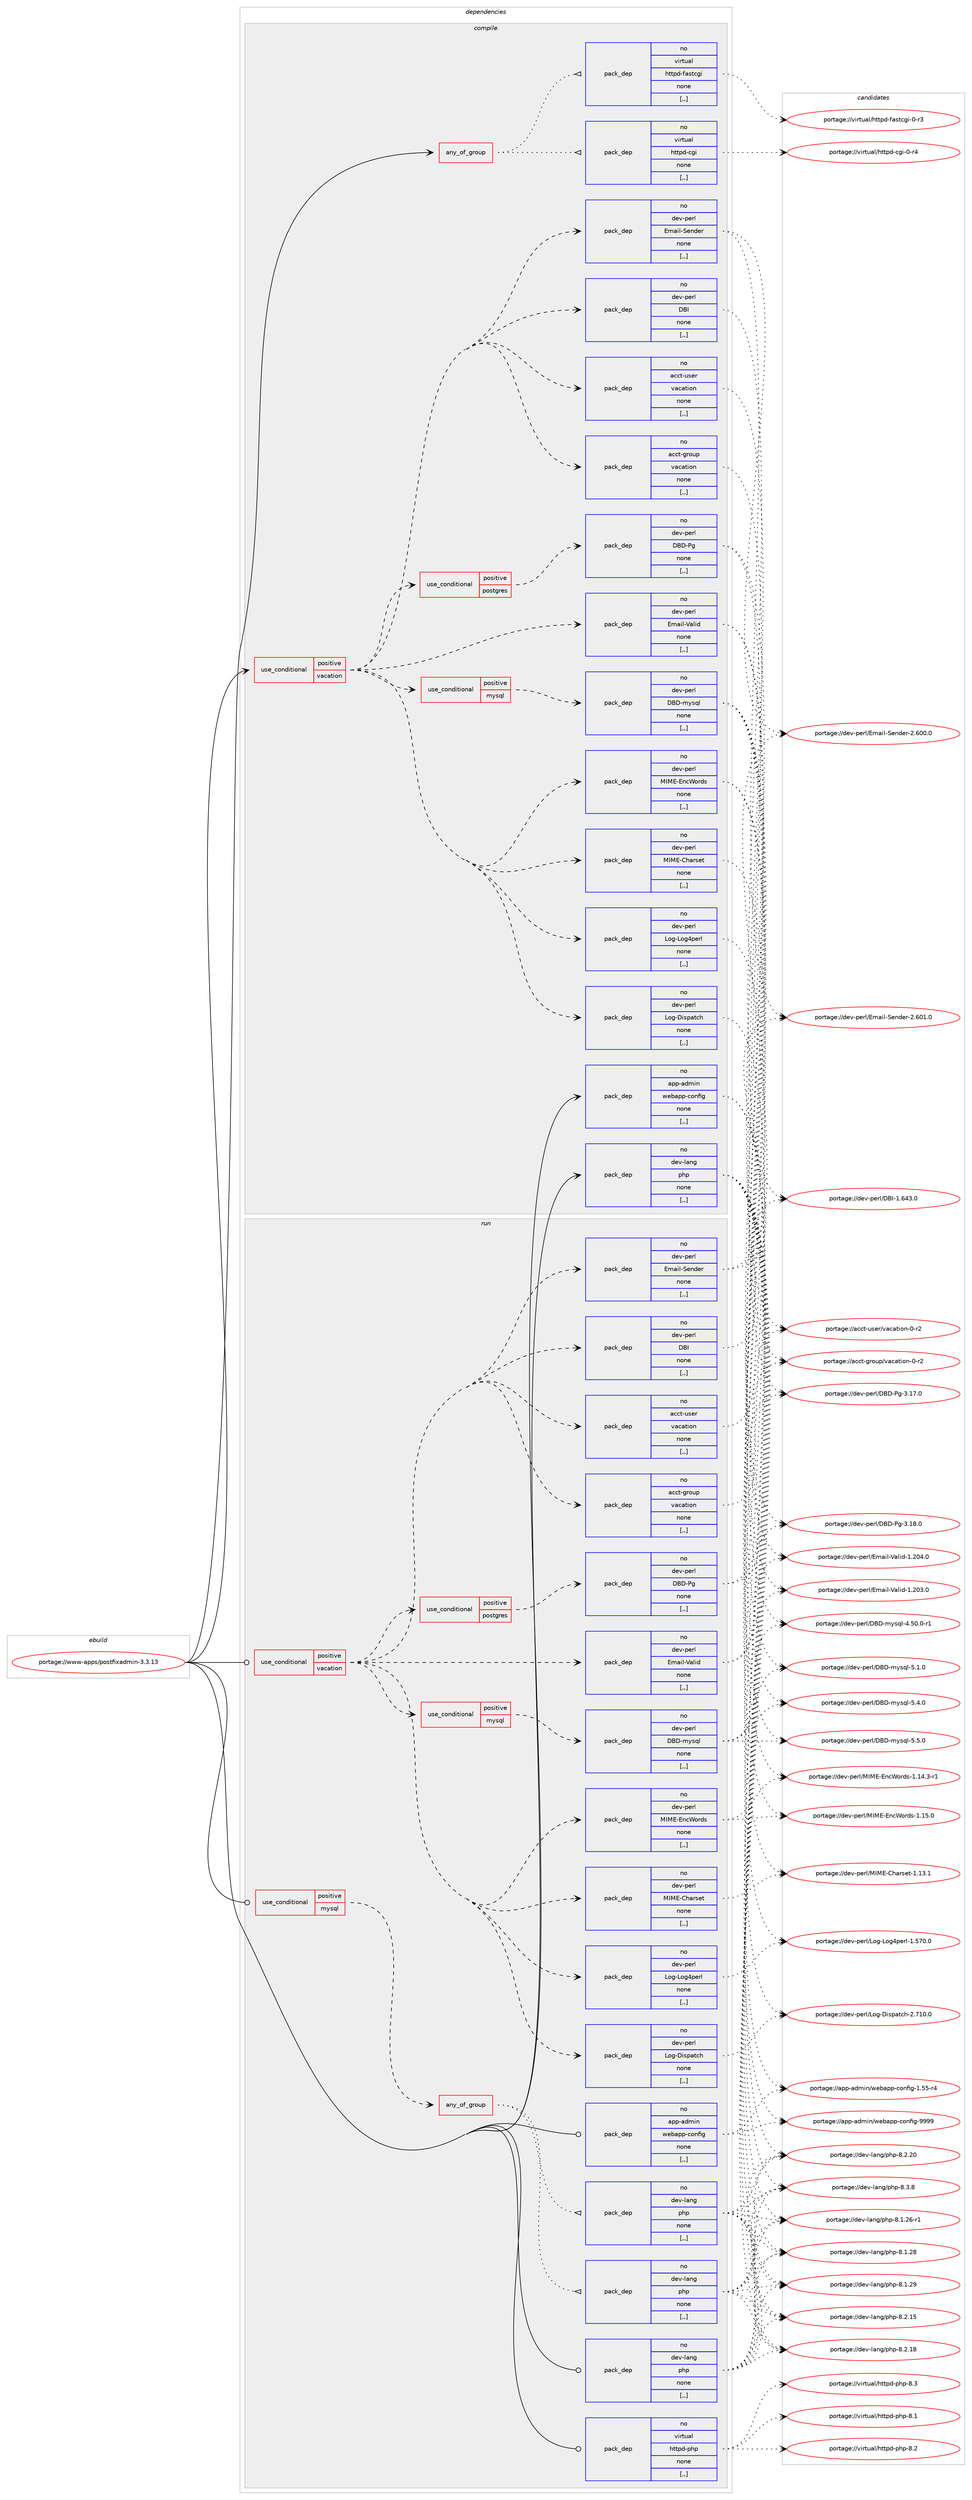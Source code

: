 digraph prolog {

# *************
# Graph options
# *************

newrank=true;
concentrate=true;
compound=true;
graph [rankdir=LR,fontname=Helvetica,fontsize=10,ranksep=1.5];#, ranksep=2.5, nodesep=0.2];
edge  [arrowhead=vee];
node  [fontname=Helvetica,fontsize=10];

# **********
# The ebuild
# **********

subgraph cluster_leftcol {
color=gray;
rank=same;
label=<<i>ebuild</i>>;
id [label="portage://www-apps/postfixadmin-3.3.13", color=red, width=4, href="../www-apps/postfixadmin-3.3.13.svg"];
}

# ****************
# The dependencies
# ****************

subgraph cluster_midcol {
color=gray;
label=<<i>dependencies</i>>;
subgraph cluster_compile {
fillcolor="#eeeeee";
style=filled;
label=<<i>compile</i>>;
subgraph any3025 {
dependency437770 [label=<<TABLE BORDER="0" CELLBORDER="1" CELLSPACING="0" CELLPADDING="4"><TR><TD CELLPADDING="10">any_of_group</TD></TR></TABLE>>, shape=none, color=red];subgraph pack318100 {
dependency437771 [label=<<TABLE BORDER="0" CELLBORDER="1" CELLSPACING="0" CELLPADDING="4" WIDTH="220"><TR><TD ROWSPAN="6" CELLPADDING="30">pack_dep</TD></TR><TR><TD WIDTH="110">no</TD></TR><TR><TD>virtual</TD></TR><TR><TD>httpd-cgi</TD></TR><TR><TD>none</TD></TR><TR><TD>[,,]</TD></TR></TABLE>>, shape=none, color=blue];
}
dependency437770:e -> dependency437771:w [weight=20,style="dotted",arrowhead="oinv"];
subgraph pack318101 {
dependency437772 [label=<<TABLE BORDER="0" CELLBORDER="1" CELLSPACING="0" CELLPADDING="4" WIDTH="220"><TR><TD ROWSPAN="6" CELLPADDING="30">pack_dep</TD></TR><TR><TD WIDTH="110">no</TD></TR><TR><TD>virtual</TD></TR><TR><TD>httpd-fastcgi</TD></TR><TR><TD>none</TD></TR><TR><TD>[,,]</TD></TR></TABLE>>, shape=none, color=blue];
}
dependency437770:e -> dependency437772:w [weight=20,style="dotted",arrowhead="oinv"];
}
id:e -> dependency437770:w [weight=20,style="solid",arrowhead="vee"];
subgraph cond116443 {
dependency437773 [label=<<TABLE BORDER="0" CELLBORDER="1" CELLSPACING="0" CELLPADDING="4"><TR><TD ROWSPAN="3" CELLPADDING="10">use_conditional</TD></TR><TR><TD>positive</TD></TR><TR><TD>vacation</TD></TR></TABLE>>, shape=none, color=red];
subgraph pack318102 {
dependency437774 [label=<<TABLE BORDER="0" CELLBORDER="1" CELLSPACING="0" CELLPADDING="4" WIDTH="220"><TR><TD ROWSPAN="6" CELLPADDING="30">pack_dep</TD></TR><TR><TD WIDTH="110">no</TD></TR><TR><TD>acct-group</TD></TR><TR><TD>vacation</TD></TR><TR><TD>none</TD></TR><TR><TD>[,,]</TD></TR></TABLE>>, shape=none, color=blue];
}
dependency437773:e -> dependency437774:w [weight=20,style="dashed",arrowhead="vee"];
subgraph pack318103 {
dependency437775 [label=<<TABLE BORDER="0" CELLBORDER="1" CELLSPACING="0" CELLPADDING="4" WIDTH="220"><TR><TD ROWSPAN="6" CELLPADDING="30">pack_dep</TD></TR><TR><TD WIDTH="110">no</TD></TR><TR><TD>acct-user</TD></TR><TR><TD>vacation</TD></TR><TR><TD>none</TD></TR><TR><TD>[,,]</TD></TR></TABLE>>, shape=none, color=blue];
}
dependency437773:e -> dependency437775:w [weight=20,style="dashed",arrowhead="vee"];
subgraph pack318104 {
dependency437776 [label=<<TABLE BORDER="0" CELLBORDER="1" CELLSPACING="0" CELLPADDING="4" WIDTH="220"><TR><TD ROWSPAN="6" CELLPADDING="30">pack_dep</TD></TR><TR><TD WIDTH="110">no</TD></TR><TR><TD>dev-perl</TD></TR><TR><TD>DBI</TD></TR><TR><TD>none</TD></TR><TR><TD>[,,]</TD></TR></TABLE>>, shape=none, color=blue];
}
dependency437773:e -> dependency437776:w [weight=20,style="dashed",arrowhead="vee"];
subgraph pack318105 {
dependency437777 [label=<<TABLE BORDER="0" CELLBORDER="1" CELLSPACING="0" CELLPADDING="4" WIDTH="220"><TR><TD ROWSPAN="6" CELLPADDING="30">pack_dep</TD></TR><TR><TD WIDTH="110">no</TD></TR><TR><TD>dev-perl</TD></TR><TR><TD>Email-Sender</TD></TR><TR><TD>none</TD></TR><TR><TD>[,,]</TD></TR></TABLE>>, shape=none, color=blue];
}
dependency437773:e -> dependency437777:w [weight=20,style="dashed",arrowhead="vee"];
subgraph pack318106 {
dependency437778 [label=<<TABLE BORDER="0" CELLBORDER="1" CELLSPACING="0" CELLPADDING="4" WIDTH="220"><TR><TD ROWSPAN="6" CELLPADDING="30">pack_dep</TD></TR><TR><TD WIDTH="110">no</TD></TR><TR><TD>dev-perl</TD></TR><TR><TD>Email-Valid</TD></TR><TR><TD>none</TD></TR><TR><TD>[,,]</TD></TR></TABLE>>, shape=none, color=blue];
}
dependency437773:e -> dependency437778:w [weight=20,style="dashed",arrowhead="vee"];
subgraph pack318107 {
dependency437779 [label=<<TABLE BORDER="0" CELLBORDER="1" CELLSPACING="0" CELLPADDING="4" WIDTH="220"><TR><TD ROWSPAN="6" CELLPADDING="30">pack_dep</TD></TR><TR><TD WIDTH="110">no</TD></TR><TR><TD>dev-perl</TD></TR><TR><TD>Log-Dispatch</TD></TR><TR><TD>none</TD></TR><TR><TD>[,,]</TD></TR></TABLE>>, shape=none, color=blue];
}
dependency437773:e -> dependency437779:w [weight=20,style="dashed",arrowhead="vee"];
subgraph pack318108 {
dependency437780 [label=<<TABLE BORDER="0" CELLBORDER="1" CELLSPACING="0" CELLPADDING="4" WIDTH="220"><TR><TD ROWSPAN="6" CELLPADDING="30">pack_dep</TD></TR><TR><TD WIDTH="110">no</TD></TR><TR><TD>dev-perl</TD></TR><TR><TD>Log-Log4perl</TD></TR><TR><TD>none</TD></TR><TR><TD>[,,]</TD></TR></TABLE>>, shape=none, color=blue];
}
dependency437773:e -> dependency437780:w [weight=20,style="dashed",arrowhead="vee"];
subgraph pack318109 {
dependency437781 [label=<<TABLE BORDER="0" CELLBORDER="1" CELLSPACING="0" CELLPADDING="4" WIDTH="220"><TR><TD ROWSPAN="6" CELLPADDING="30">pack_dep</TD></TR><TR><TD WIDTH="110">no</TD></TR><TR><TD>dev-perl</TD></TR><TR><TD>MIME-Charset</TD></TR><TR><TD>none</TD></TR><TR><TD>[,,]</TD></TR></TABLE>>, shape=none, color=blue];
}
dependency437773:e -> dependency437781:w [weight=20,style="dashed",arrowhead="vee"];
subgraph pack318110 {
dependency437782 [label=<<TABLE BORDER="0" CELLBORDER="1" CELLSPACING="0" CELLPADDING="4" WIDTH="220"><TR><TD ROWSPAN="6" CELLPADDING="30">pack_dep</TD></TR><TR><TD WIDTH="110">no</TD></TR><TR><TD>dev-perl</TD></TR><TR><TD>MIME-EncWords</TD></TR><TR><TD>none</TD></TR><TR><TD>[,,]</TD></TR></TABLE>>, shape=none, color=blue];
}
dependency437773:e -> dependency437782:w [weight=20,style="dashed",arrowhead="vee"];
subgraph cond116444 {
dependency437783 [label=<<TABLE BORDER="0" CELLBORDER="1" CELLSPACING="0" CELLPADDING="4"><TR><TD ROWSPAN="3" CELLPADDING="10">use_conditional</TD></TR><TR><TD>positive</TD></TR><TR><TD>mysql</TD></TR></TABLE>>, shape=none, color=red];
subgraph pack318111 {
dependency437784 [label=<<TABLE BORDER="0" CELLBORDER="1" CELLSPACING="0" CELLPADDING="4" WIDTH="220"><TR><TD ROWSPAN="6" CELLPADDING="30">pack_dep</TD></TR><TR><TD WIDTH="110">no</TD></TR><TR><TD>dev-perl</TD></TR><TR><TD>DBD-mysql</TD></TR><TR><TD>none</TD></TR><TR><TD>[,,]</TD></TR></TABLE>>, shape=none, color=blue];
}
dependency437783:e -> dependency437784:w [weight=20,style="dashed",arrowhead="vee"];
}
dependency437773:e -> dependency437783:w [weight=20,style="dashed",arrowhead="vee"];
subgraph cond116445 {
dependency437785 [label=<<TABLE BORDER="0" CELLBORDER="1" CELLSPACING="0" CELLPADDING="4"><TR><TD ROWSPAN="3" CELLPADDING="10">use_conditional</TD></TR><TR><TD>positive</TD></TR><TR><TD>postgres</TD></TR></TABLE>>, shape=none, color=red];
subgraph pack318112 {
dependency437786 [label=<<TABLE BORDER="0" CELLBORDER="1" CELLSPACING="0" CELLPADDING="4" WIDTH="220"><TR><TD ROWSPAN="6" CELLPADDING="30">pack_dep</TD></TR><TR><TD WIDTH="110">no</TD></TR><TR><TD>dev-perl</TD></TR><TR><TD>DBD-Pg</TD></TR><TR><TD>none</TD></TR><TR><TD>[,,]</TD></TR></TABLE>>, shape=none, color=blue];
}
dependency437785:e -> dependency437786:w [weight=20,style="dashed",arrowhead="vee"];
}
dependency437773:e -> dependency437785:w [weight=20,style="dashed",arrowhead="vee"];
}
id:e -> dependency437773:w [weight=20,style="solid",arrowhead="vee"];
subgraph pack318113 {
dependency437787 [label=<<TABLE BORDER="0" CELLBORDER="1" CELLSPACING="0" CELLPADDING="4" WIDTH="220"><TR><TD ROWSPAN="6" CELLPADDING="30">pack_dep</TD></TR><TR><TD WIDTH="110">no</TD></TR><TR><TD>app-admin</TD></TR><TR><TD>webapp-config</TD></TR><TR><TD>none</TD></TR><TR><TD>[,,]</TD></TR></TABLE>>, shape=none, color=blue];
}
id:e -> dependency437787:w [weight=20,style="solid",arrowhead="vee"];
subgraph pack318114 {
dependency437788 [label=<<TABLE BORDER="0" CELLBORDER="1" CELLSPACING="0" CELLPADDING="4" WIDTH="220"><TR><TD ROWSPAN="6" CELLPADDING="30">pack_dep</TD></TR><TR><TD WIDTH="110">no</TD></TR><TR><TD>dev-lang</TD></TR><TR><TD>php</TD></TR><TR><TD>none</TD></TR><TR><TD>[,,]</TD></TR></TABLE>>, shape=none, color=blue];
}
id:e -> dependency437788:w [weight=20,style="solid",arrowhead="vee"];
}
subgraph cluster_compileandrun {
fillcolor="#eeeeee";
style=filled;
label=<<i>compile and run</i>>;
}
subgraph cluster_run {
fillcolor="#eeeeee";
style=filled;
label=<<i>run</i>>;
subgraph cond116446 {
dependency437789 [label=<<TABLE BORDER="0" CELLBORDER="1" CELLSPACING="0" CELLPADDING="4"><TR><TD ROWSPAN="3" CELLPADDING="10">use_conditional</TD></TR><TR><TD>positive</TD></TR><TR><TD>mysql</TD></TR></TABLE>>, shape=none, color=red];
subgraph any3026 {
dependency437790 [label=<<TABLE BORDER="0" CELLBORDER="1" CELLSPACING="0" CELLPADDING="4"><TR><TD CELLPADDING="10">any_of_group</TD></TR></TABLE>>, shape=none, color=red];subgraph pack318115 {
dependency437791 [label=<<TABLE BORDER="0" CELLBORDER="1" CELLSPACING="0" CELLPADDING="4" WIDTH="220"><TR><TD ROWSPAN="6" CELLPADDING="30">pack_dep</TD></TR><TR><TD WIDTH="110">no</TD></TR><TR><TD>dev-lang</TD></TR><TR><TD>php</TD></TR><TR><TD>none</TD></TR><TR><TD>[,,]</TD></TR></TABLE>>, shape=none, color=blue];
}
dependency437790:e -> dependency437791:w [weight=20,style="dotted",arrowhead="oinv"];
subgraph pack318116 {
dependency437792 [label=<<TABLE BORDER="0" CELLBORDER="1" CELLSPACING="0" CELLPADDING="4" WIDTH="220"><TR><TD ROWSPAN="6" CELLPADDING="30">pack_dep</TD></TR><TR><TD WIDTH="110">no</TD></TR><TR><TD>dev-lang</TD></TR><TR><TD>php</TD></TR><TR><TD>none</TD></TR><TR><TD>[,,]</TD></TR></TABLE>>, shape=none, color=blue];
}
dependency437790:e -> dependency437792:w [weight=20,style="dotted",arrowhead="oinv"];
}
dependency437789:e -> dependency437790:w [weight=20,style="dashed",arrowhead="vee"];
}
id:e -> dependency437789:w [weight=20,style="solid",arrowhead="odot"];
subgraph cond116447 {
dependency437793 [label=<<TABLE BORDER="0" CELLBORDER="1" CELLSPACING="0" CELLPADDING="4"><TR><TD ROWSPAN="3" CELLPADDING="10">use_conditional</TD></TR><TR><TD>positive</TD></TR><TR><TD>vacation</TD></TR></TABLE>>, shape=none, color=red];
subgraph pack318117 {
dependency437794 [label=<<TABLE BORDER="0" CELLBORDER="1" CELLSPACING="0" CELLPADDING="4" WIDTH="220"><TR><TD ROWSPAN="6" CELLPADDING="30">pack_dep</TD></TR><TR><TD WIDTH="110">no</TD></TR><TR><TD>acct-group</TD></TR><TR><TD>vacation</TD></TR><TR><TD>none</TD></TR><TR><TD>[,,]</TD></TR></TABLE>>, shape=none, color=blue];
}
dependency437793:e -> dependency437794:w [weight=20,style="dashed",arrowhead="vee"];
subgraph pack318118 {
dependency437795 [label=<<TABLE BORDER="0" CELLBORDER="1" CELLSPACING="0" CELLPADDING="4" WIDTH="220"><TR><TD ROWSPAN="6" CELLPADDING="30">pack_dep</TD></TR><TR><TD WIDTH="110">no</TD></TR><TR><TD>acct-user</TD></TR><TR><TD>vacation</TD></TR><TR><TD>none</TD></TR><TR><TD>[,,]</TD></TR></TABLE>>, shape=none, color=blue];
}
dependency437793:e -> dependency437795:w [weight=20,style="dashed",arrowhead="vee"];
subgraph pack318119 {
dependency437796 [label=<<TABLE BORDER="0" CELLBORDER="1" CELLSPACING="0" CELLPADDING="4" WIDTH="220"><TR><TD ROWSPAN="6" CELLPADDING="30">pack_dep</TD></TR><TR><TD WIDTH="110">no</TD></TR><TR><TD>dev-perl</TD></TR><TR><TD>DBI</TD></TR><TR><TD>none</TD></TR><TR><TD>[,,]</TD></TR></TABLE>>, shape=none, color=blue];
}
dependency437793:e -> dependency437796:w [weight=20,style="dashed",arrowhead="vee"];
subgraph pack318120 {
dependency437797 [label=<<TABLE BORDER="0" CELLBORDER="1" CELLSPACING="0" CELLPADDING="4" WIDTH="220"><TR><TD ROWSPAN="6" CELLPADDING="30">pack_dep</TD></TR><TR><TD WIDTH="110">no</TD></TR><TR><TD>dev-perl</TD></TR><TR><TD>Email-Sender</TD></TR><TR><TD>none</TD></TR><TR><TD>[,,]</TD></TR></TABLE>>, shape=none, color=blue];
}
dependency437793:e -> dependency437797:w [weight=20,style="dashed",arrowhead="vee"];
subgraph pack318121 {
dependency437798 [label=<<TABLE BORDER="0" CELLBORDER="1" CELLSPACING="0" CELLPADDING="4" WIDTH="220"><TR><TD ROWSPAN="6" CELLPADDING="30">pack_dep</TD></TR><TR><TD WIDTH="110">no</TD></TR><TR><TD>dev-perl</TD></TR><TR><TD>Email-Valid</TD></TR><TR><TD>none</TD></TR><TR><TD>[,,]</TD></TR></TABLE>>, shape=none, color=blue];
}
dependency437793:e -> dependency437798:w [weight=20,style="dashed",arrowhead="vee"];
subgraph pack318122 {
dependency437799 [label=<<TABLE BORDER="0" CELLBORDER="1" CELLSPACING="0" CELLPADDING="4" WIDTH="220"><TR><TD ROWSPAN="6" CELLPADDING="30">pack_dep</TD></TR><TR><TD WIDTH="110">no</TD></TR><TR><TD>dev-perl</TD></TR><TR><TD>Log-Dispatch</TD></TR><TR><TD>none</TD></TR><TR><TD>[,,]</TD></TR></TABLE>>, shape=none, color=blue];
}
dependency437793:e -> dependency437799:w [weight=20,style="dashed",arrowhead="vee"];
subgraph pack318123 {
dependency437800 [label=<<TABLE BORDER="0" CELLBORDER="1" CELLSPACING="0" CELLPADDING="4" WIDTH="220"><TR><TD ROWSPAN="6" CELLPADDING="30">pack_dep</TD></TR><TR><TD WIDTH="110">no</TD></TR><TR><TD>dev-perl</TD></TR><TR><TD>Log-Log4perl</TD></TR><TR><TD>none</TD></TR><TR><TD>[,,]</TD></TR></TABLE>>, shape=none, color=blue];
}
dependency437793:e -> dependency437800:w [weight=20,style="dashed",arrowhead="vee"];
subgraph pack318124 {
dependency437801 [label=<<TABLE BORDER="0" CELLBORDER="1" CELLSPACING="0" CELLPADDING="4" WIDTH="220"><TR><TD ROWSPAN="6" CELLPADDING="30">pack_dep</TD></TR><TR><TD WIDTH="110">no</TD></TR><TR><TD>dev-perl</TD></TR><TR><TD>MIME-Charset</TD></TR><TR><TD>none</TD></TR><TR><TD>[,,]</TD></TR></TABLE>>, shape=none, color=blue];
}
dependency437793:e -> dependency437801:w [weight=20,style="dashed",arrowhead="vee"];
subgraph pack318125 {
dependency437802 [label=<<TABLE BORDER="0" CELLBORDER="1" CELLSPACING="0" CELLPADDING="4" WIDTH="220"><TR><TD ROWSPAN="6" CELLPADDING="30">pack_dep</TD></TR><TR><TD WIDTH="110">no</TD></TR><TR><TD>dev-perl</TD></TR><TR><TD>MIME-EncWords</TD></TR><TR><TD>none</TD></TR><TR><TD>[,,]</TD></TR></TABLE>>, shape=none, color=blue];
}
dependency437793:e -> dependency437802:w [weight=20,style="dashed",arrowhead="vee"];
subgraph cond116448 {
dependency437803 [label=<<TABLE BORDER="0" CELLBORDER="1" CELLSPACING="0" CELLPADDING="4"><TR><TD ROWSPAN="3" CELLPADDING="10">use_conditional</TD></TR><TR><TD>positive</TD></TR><TR><TD>mysql</TD></TR></TABLE>>, shape=none, color=red];
subgraph pack318126 {
dependency437804 [label=<<TABLE BORDER="0" CELLBORDER="1" CELLSPACING="0" CELLPADDING="4" WIDTH="220"><TR><TD ROWSPAN="6" CELLPADDING="30">pack_dep</TD></TR><TR><TD WIDTH="110">no</TD></TR><TR><TD>dev-perl</TD></TR><TR><TD>DBD-mysql</TD></TR><TR><TD>none</TD></TR><TR><TD>[,,]</TD></TR></TABLE>>, shape=none, color=blue];
}
dependency437803:e -> dependency437804:w [weight=20,style="dashed",arrowhead="vee"];
}
dependency437793:e -> dependency437803:w [weight=20,style="dashed",arrowhead="vee"];
subgraph cond116449 {
dependency437805 [label=<<TABLE BORDER="0" CELLBORDER="1" CELLSPACING="0" CELLPADDING="4"><TR><TD ROWSPAN="3" CELLPADDING="10">use_conditional</TD></TR><TR><TD>positive</TD></TR><TR><TD>postgres</TD></TR></TABLE>>, shape=none, color=red];
subgraph pack318127 {
dependency437806 [label=<<TABLE BORDER="0" CELLBORDER="1" CELLSPACING="0" CELLPADDING="4" WIDTH="220"><TR><TD ROWSPAN="6" CELLPADDING="30">pack_dep</TD></TR><TR><TD WIDTH="110">no</TD></TR><TR><TD>dev-perl</TD></TR><TR><TD>DBD-Pg</TD></TR><TR><TD>none</TD></TR><TR><TD>[,,]</TD></TR></TABLE>>, shape=none, color=blue];
}
dependency437805:e -> dependency437806:w [weight=20,style="dashed",arrowhead="vee"];
}
dependency437793:e -> dependency437805:w [weight=20,style="dashed",arrowhead="vee"];
}
id:e -> dependency437793:w [weight=20,style="solid",arrowhead="odot"];
subgraph pack318128 {
dependency437807 [label=<<TABLE BORDER="0" CELLBORDER="1" CELLSPACING="0" CELLPADDING="4" WIDTH="220"><TR><TD ROWSPAN="6" CELLPADDING="30">pack_dep</TD></TR><TR><TD WIDTH="110">no</TD></TR><TR><TD>app-admin</TD></TR><TR><TD>webapp-config</TD></TR><TR><TD>none</TD></TR><TR><TD>[,,]</TD></TR></TABLE>>, shape=none, color=blue];
}
id:e -> dependency437807:w [weight=20,style="solid",arrowhead="odot"];
subgraph pack318129 {
dependency437808 [label=<<TABLE BORDER="0" CELLBORDER="1" CELLSPACING="0" CELLPADDING="4" WIDTH="220"><TR><TD ROWSPAN="6" CELLPADDING="30">pack_dep</TD></TR><TR><TD WIDTH="110">no</TD></TR><TR><TD>dev-lang</TD></TR><TR><TD>php</TD></TR><TR><TD>none</TD></TR><TR><TD>[,,]</TD></TR></TABLE>>, shape=none, color=blue];
}
id:e -> dependency437808:w [weight=20,style="solid",arrowhead="odot"];
subgraph pack318130 {
dependency437809 [label=<<TABLE BORDER="0" CELLBORDER="1" CELLSPACING="0" CELLPADDING="4" WIDTH="220"><TR><TD ROWSPAN="6" CELLPADDING="30">pack_dep</TD></TR><TR><TD WIDTH="110">no</TD></TR><TR><TD>virtual</TD></TR><TR><TD>httpd-php</TD></TR><TR><TD>none</TD></TR><TR><TD>[,,]</TD></TR></TABLE>>, shape=none, color=blue];
}
id:e -> dependency437809:w [weight=20,style="solid",arrowhead="odot"];
}
}

# **************
# The candidates
# **************

subgraph cluster_choices {
rank=same;
color=gray;
label=<<i>candidates</i>>;

subgraph choice318100 {
color=black;
nodesep=1;
choice1181051141161179710847104116116112100459910310545484511452 [label="portage://virtual/httpd-cgi-0-r4", color=red, width=4,href="../virtual/httpd-cgi-0-r4.svg"];
dependency437771:e -> choice1181051141161179710847104116116112100459910310545484511452:w [style=dotted,weight="100"];
}
subgraph choice318101 {
color=black;
nodesep=1;
choice118105114116117971084710411611611210045102971151169910310545484511451 [label="portage://virtual/httpd-fastcgi-0-r3", color=red, width=4,href="../virtual/httpd-fastcgi-0-r3.svg"];
dependency437772:e -> choice118105114116117971084710411611611210045102971151169910310545484511451:w [style=dotted,weight="100"];
}
subgraph choice318102 {
color=black;
nodesep=1;
choice979999116451031141111171124711897999711610511111045484511450 [label="portage://acct-group/vacation-0-r2", color=red, width=4,href="../acct-group/vacation-0-r2.svg"];
dependency437774:e -> choice979999116451031141111171124711897999711610511111045484511450:w [style=dotted,weight="100"];
}
subgraph choice318103 {
color=black;
nodesep=1;
choice979999116451171151011144711897999711610511111045484511450 [label="portage://acct-user/vacation-0-r2", color=red, width=4,href="../acct-user/vacation-0-r2.svg"];
dependency437775:e -> choice979999116451171151011144711897999711610511111045484511450:w [style=dotted,weight="100"];
}
subgraph choice318104 {
color=black;
nodesep=1;
choice10010111845112101114108476866734549465452514648 [label="portage://dev-perl/DBI-1.643.0", color=red, width=4,href="../dev-perl/DBI-1.643.0.svg"];
dependency437776:e -> choice10010111845112101114108476866734549465452514648:w [style=dotted,weight="100"];
}
subgraph choice318105 {
color=black;
nodesep=1;
choice1001011184511210111410847691099710510845831011101001011144550465448484648 [label="portage://dev-perl/Email-Sender-2.600.0", color=red, width=4,href="../dev-perl/Email-Sender-2.600.0.svg"];
choice1001011184511210111410847691099710510845831011101001011144550465448494648 [label="portage://dev-perl/Email-Sender-2.601.0", color=red, width=4,href="../dev-perl/Email-Sender-2.601.0.svg"];
dependency437777:e -> choice1001011184511210111410847691099710510845831011101001011144550465448484648:w [style=dotted,weight="100"];
dependency437777:e -> choice1001011184511210111410847691099710510845831011101001011144550465448494648:w [style=dotted,weight="100"];
}
subgraph choice318106 {
color=black;
nodesep=1;
choice100101118451121011141084769109971051084586971081051004549465048514648 [label="portage://dev-perl/Email-Valid-1.203.0", color=red, width=4,href="../dev-perl/Email-Valid-1.203.0.svg"];
choice100101118451121011141084769109971051084586971081051004549465048524648 [label="portage://dev-perl/Email-Valid-1.204.0", color=red, width=4,href="../dev-perl/Email-Valid-1.204.0.svg"];
dependency437778:e -> choice100101118451121011141084769109971051084586971081051004549465048514648:w [style=dotted,weight="100"];
dependency437778:e -> choice100101118451121011141084769109971051084586971081051004549465048524648:w [style=dotted,weight="100"];
}
subgraph choice318107 {
color=black;
nodesep=1;
choice100101118451121011141084776111103456810511511297116991044550465549484648 [label="portage://dev-perl/Log-Dispatch-2.710.0", color=red, width=4,href="../dev-perl/Log-Dispatch-2.710.0.svg"];
dependency437779:e -> choice100101118451121011141084776111103456810511511297116991044550465549484648:w [style=dotted,weight="100"];
}
subgraph choice318108 {
color=black;
nodesep=1;
choice1001011184511210111410847761111034576111103521121011141084549465355484648 [label="portage://dev-perl/Log-Log4perl-1.570.0", color=red, width=4,href="../dev-perl/Log-Log4perl-1.570.0.svg"];
dependency437780:e -> choice1001011184511210111410847761111034576111103521121011141084549465355484648:w [style=dotted,weight="100"];
}
subgraph choice318109 {
color=black;
nodesep=1;
choice10010111845112101114108477773776945671049711411510111645494649514649 [label="portage://dev-perl/MIME-Charset-1.13.1", color=red, width=4,href="../dev-perl/MIME-Charset-1.13.1.svg"];
dependency437781:e -> choice10010111845112101114108477773776945671049711411510111645494649514649:w [style=dotted,weight="100"];
}
subgraph choice318110 {
color=black;
nodesep=1;
choice10010111845112101114108477773776945691109987111114100115454946495246514511449 [label="portage://dev-perl/MIME-EncWords-1.14.3-r1", color=red, width=4,href="../dev-perl/MIME-EncWords-1.14.3-r1.svg"];
choice1001011184511210111410847777377694569110998711111410011545494649534648 [label="portage://dev-perl/MIME-EncWords-1.15.0", color=red, width=4,href="../dev-perl/MIME-EncWords-1.15.0.svg"];
dependency437782:e -> choice10010111845112101114108477773776945691109987111114100115454946495246514511449:w [style=dotted,weight="100"];
dependency437782:e -> choice1001011184511210111410847777377694569110998711111410011545494649534648:w [style=dotted,weight="100"];
}
subgraph choice318111 {
color=black;
nodesep=1;
choice100101118451121011141084768666845109121115113108455246534846484511449 [label="portage://dev-perl/DBD-mysql-4.50.0-r1", color=red, width=4,href="../dev-perl/DBD-mysql-4.50.0-r1.svg"];
choice100101118451121011141084768666845109121115113108455346494648 [label="portage://dev-perl/DBD-mysql-5.1.0", color=red, width=4,href="../dev-perl/DBD-mysql-5.1.0.svg"];
choice100101118451121011141084768666845109121115113108455346524648 [label="portage://dev-perl/DBD-mysql-5.4.0", color=red, width=4,href="../dev-perl/DBD-mysql-5.4.0.svg"];
choice100101118451121011141084768666845109121115113108455346534648 [label="portage://dev-perl/DBD-mysql-5.5.0", color=red, width=4,href="../dev-perl/DBD-mysql-5.5.0.svg"];
dependency437784:e -> choice100101118451121011141084768666845109121115113108455246534846484511449:w [style=dotted,weight="100"];
dependency437784:e -> choice100101118451121011141084768666845109121115113108455346494648:w [style=dotted,weight="100"];
dependency437784:e -> choice100101118451121011141084768666845109121115113108455346524648:w [style=dotted,weight="100"];
dependency437784:e -> choice100101118451121011141084768666845109121115113108455346534648:w [style=dotted,weight="100"];
}
subgraph choice318112 {
color=black;
nodesep=1;
choice1001011184511210111410847686668458010345514649554648 [label="portage://dev-perl/DBD-Pg-3.17.0", color=red, width=4,href="../dev-perl/DBD-Pg-3.17.0.svg"];
choice1001011184511210111410847686668458010345514649564648 [label="portage://dev-perl/DBD-Pg-3.18.0", color=red, width=4,href="../dev-perl/DBD-Pg-3.18.0.svg"];
dependency437786:e -> choice1001011184511210111410847686668458010345514649554648:w [style=dotted,weight="100"];
dependency437786:e -> choice1001011184511210111410847686668458010345514649564648:w [style=dotted,weight="100"];
}
subgraph choice318113 {
color=black;
nodesep=1;
choice971121124597100109105110471191019897112112459911111010210510345494653534511452 [label="portage://app-admin/webapp-config-1.55-r4", color=red, width=4,href="../app-admin/webapp-config-1.55-r4.svg"];
choice97112112459710010910511047119101989711211245991111101021051034557575757 [label="portage://app-admin/webapp-config-9999", color=red, width=4,href="../app-admin/webapp-config-9999.svg"];
dependency437787:e -> choice971121124597100109105110471191019897112112459911111010210510345494653534511452:w [style=dotted,weight="100"];
dependency437787:e -> choice97112112459710010910511047119101989711211245991111101021051034557575757:w [style=dotted,weight="100"];
}
subgraph choice318114 {
color=black;
nodesep=1;
choice100101118451089711010347112104112455646494650544511449 [label="portage://dev-lang/php-8.1.26-r1", color=red, width=4,href="../dev-lang/php-8.1.26-r1.svg"];
choice10010111845108971101034711210411245564649465056 [label="portage://dev-lang/php-8.1.28", color=red, width=4,href="../dev-lang/php-8.1.28.svg"];
choice10010111845108971101034711210411245564649465057 [label="portage://dev-lang/php-8.1.29", color=red, width=4,href="../dev-lang/php-8.1.29.svg"];
choice10010111845108971101034711210411245564650464953 [label="portage://dev-lang/php-8.2.15", color=red, width=4,href="../dev-lang/php-8.2.15.svg"];
choice10010111845108971101034711210411245564650464956 [label="portage://dev-lang/php-8.2.18", color=red, width=4,href="../dev-lang/php-8.2.18.svg"];
choice10010111845108971101034711210411245564650465048 [label="portage://dev-lang/php-8.2.20", color=red, width=4,href="../dev-lang/php-8.2.20.svg"];
choice100101118451089711010347112104112455646514656 [label="portage://dev-lang/php-8.3.8", color=red, width=4,href="../dev-lang/php-8.3.8.svg"];
dependency437788:e -> choice100101118451089711010347112104112455646494650544511449:w [style=dotted,weight="100"];
dependency437788:e -> choice10010111845108971101034711210411245564649465056:w [style=dotted,weight="100"];
dependency437788:e -> choice10010111845108971101034711210411245564649465057:w [style=dotted,weight="100"];
dependency437788:e -> choice10010111845108971101034711210411245564650464953:w [style=dotted,weight="100"];
dependency437788:e -> choice10010111845108971101034711210411245564650464956:w [style=dotted,weight="100"];
dependency437788:e -> choice10010111845108971101034711210411245564650465048:w [style=dotted,weight="100"];
dependency437788:e -> choice100101118451089711010347112104112455646514656:w [style=dotted,weight="100"];
}
subgraph choice318115 {
color=black;
nodesep=1;
choice100101118451089711010347112104112455646494650544511449 [label="portage://dev-lang/php-8.1.26-r1", color=red, width=4,href="../dev-lang/php-8.1.26-r1.svg"];
choice10010111845108971101034711210411245564649465056 [label="portage://dev-lang/php-8.1.28", color=red, width=4,href="../dev-lang/php-8.1.28.svg"];
choice10010111845108971101034711210411245564649465057 [label="portage://dev-lang/php-8.1.29", color=red, width=4,href="../dev-lang/php-8.1.29.svg"];
choice10010111845108971101034711210411245564650464953 [label="portage://dev-lang/php-8.2.15", color=red, width=4,href="../dev-lang/php-8.2.15.svg"];
choice10010111845108971101034711210411245564650464956 [label="portage://dev-lang/php-8.2.18", color=red, width=4,href="../dev-lang/php-8.2.18.svg"];
choice10010111845108971101034711210411245564650465048 [label="portage://dev-lang/php-8.2.20", color=red, width=4,href="../dev-lang/php-8.2.20.svg"];
choice100101118451089711010347112104112455646514656 [label="portage://dev-lang/php-8.3.8", color=red, width=4,href="../dev-lang/php-8.3.8.svg"];
dependency437791:e -> choice100101118451089711010347112104112455646494650544511449:w [style=dotted,weight="100"];
dependency437791:e -> choice10010111845108971101034711210411245564649465056:w [style=dotted,weight="100"];
dependency437791:e -> choice10010111845108971101034711210411245564649465057:w [style=dotted,weight="100"];
dependency437791:e -> choice10010111845108971101034711210411245564650464953:w [style=dotted,weight="100"];
dependency437791:e -> choice10010111845108971101034711210411245564650464956:w [style=dotted,weight="100"];
dependency437791:e -> choice10010111845108971101034711210411245564650465048:w [style=dotted,weight="100"];
dependency437791:e -> choice100101118451089711010347112104112455646514656:w [style=dotted,weight="100"];
}
subgraph choice318116 {
color=black;
nodesep=1;
choice100101118451089711010347112104112455646494650544511449 [label="portage://dev-lang/php-8.1.26-r1", color=red, width=4,href="../dev-lang/php-8.1.26-r1.svg"];
choice10010111845108971101034711210411245564649465056 [label="portage://dev-lang/php-8.1.28", color=red, width=4,href="../dev-lang/php-8.1.28.svg"];
choice10010111845108971101034711210411245564649465057 [label="portage://dev-lang/php-8.1.29", color=red, width=4,href="../dev-lang/php-8.1.29.svg"];
choice10010111845108971101034711210411245564650464953 [label="portage://dev-lang/php-8.2.15", color=red, width=4,href="../dev-lang/php-8.2.15.svg"];
choice10010111845108971101034711210411245564650464956 [label="portage://dev-lang/php-8.2.18", color=red, width=4,href="../dev-lang/php-8.2.18.svg"];
choice10010111845108971101034711210411245564650465048 [label="portage://dev-lang/php-8.2.20", color=red, width=4,href="../dev-lang/php-8.2.20.svg"];
choice100101118451089711010347112104112455646514656 [label="portage://dev-lang/php-8.3.8", color=red, width=4,href="../dev-lang/php-8.3.8.svg"];
dependency437792:e -> choice100101118451089711010347112104112455646494650544511449:w [style=dotted,weight="100"];
dependency437792:e -> choice10010111845108971101034711210411245564649465056:w [style=dotted,weight="100"];
dependency437792:e -> choice10010111845108971101034711210411245564649465057:w [style=dotted,weight="100"];
dependency437792:e -> choice10010111845108971101034711210411245564650464953:w [style=dotted,weight="100"];
dependency437792:e -> choice10010111845108971101034711210411245564650464956:w [style=dotted,weight="100"];
dependency437792:e -> choice10010111845108971101034711210411245564650465048:w [style=dotted,weight="100"];
dependency437792:e -> choice100101118451089711010347112104112455646514656:w [style=dotted,weight="100"];
}
subgraph choice318117 {
color=black;
nodesep=1;
choice979999116451031141111171124711897999711610511111045484511450 [label="portage://acct-group/vacation-0-r2", color=red, width=4,href="../acct-group/vacation-0-r2.svg"];
dependency437794:e -> choice979999116451031141111171124711897999711610511111045484511450:w [style=dotted,weight="100"];
}
subgraph choice318118 {
color=black;
nodesep=1;
choice979999116451171151011144711897999711610511111045484511450 [label="portage://acct-user/vacation-0-r2", color=red, width=4,href="../acct-user/vacation-0-r2.svg"];
dependency437795:e -> choice979999116451171151011144711897999711610511111045484511450:w [style=dotted,weight="100"];
}
subgraph choice318119 {
color=black;
nodesep=1;
choice10010111845112101114108476866734549465452514648 [label="portage://dev-perl/DBI-1.643.0", color=red, width=4,href="../dev-perl/DBI-1.643.0.svg"];
dependency437796:e -> choice10010111845112101114108476866734549465452514648:w [style=dotted,weight="100"];
}
subgraph choice318120 {
color=black;
nodesep=1;
choice1001011184511210111410847691099710510845831011101001011144550465448484648 [label="portage://dev-perl/Email-Sender-2.600.0", color=red, width=4,href="../dev-perl/Email-Sender-2.600.0.svg"];
choice1001011184511210111410847691099710510845831011101001011144550465448494648 [label="portage://dev-perl/Email-Sender-2.601.0", color=red, width=4,href="../dev-perl/Email-Sender-2.601.0.svg"];
dependency437797:e -> choice1001011184511210111410847691099710510845831011101001011144550465448484648:w [style=dotted,weight="100"];
dependency437797:e -> choice1001011184511210111410847691099710510845831011101001011144550465448494648:w [style=dotted,weight="100"];
}
subgraph choice318121 {
color=black;
nodesep=1;
choice100101118451121011141084769109971051084586971081051004549465048514648 [label="portage://dev-perl/Email-Valid-1.203.0", color=red, width=4,href="../dev-perl/Email-Valid-1.203.0.svg"];
choice100101118451121011141084769109971051084586971081051004549465048524648 [label="portage://dev-perl/Email-Valid-1.204.0", color=red, width=4,href="../dev-perl/Email-Valid-1.204.0.svg"];
dependency437798:e -> choice100101118451121011141084769109971051084586971081051004549465048514648:w [style=dotted,weight="100"];
dependency437798:e -> choice100101118451121011141084769109971051084586971081051004549465048524648:w [style=dotted,weight="100"];
}
subgraph choice318122 {
color=black;
nodesep=1;
choice100101118451121011141084776111103456810511511297116991044550465549484648 [label="portage://dev-perl/Log-Dispatch-2.710.0", color=red, width=4,href="../dev-perl/Log-Dispatch-2.710.0.svg"];
dependency437799:e -> choice100101118451121011141084776111103456810511511297116991044550465549484648:w [style=dotted,weight="100"];
}
subgraph choice318123 {
color=black;
nodesep=1;
choice1001011184511210111410847761111034576111103521121011141084549465355484648 [label="portage://dev-perl/Log-Log4perl-1.570.0", color=red, width=4,href="../dev-perl/Log-Log4perl-1.570.0.svg"];
dependency437800:e -> choice1001011184511210111410847761111034576111103521121011141084549465355484648:w [style=dotted,weight="100"];
}
subgraph choice318124 {
color=black;
nodesep=1;
choice10010111845112101114108477773776945671049711411510111645494649514649 [label="portage://dev-perl/MIME-Charset-1.13.1", color=red, width=4,href="../dev-perl/MIME-Charset-1.13.1.svg"];
dependency437801:e -> choice10010111845112101114108477773776945671049711411510111645494649514649:w [style=dotted,weight="100"];
}
subgraph choice318125 {
color=black;
nodesep=1;
choice10010111845112101114108477773776945691109987111114100115454946495246514511449 [label="portage://dev-perl/MIME-EncWords-1.14.3-r1", color=red, width=4,href="../dev-perl/MIME-EncWords-1.14.3-r1.svg"];
choice1001011184511210111410847777377694569110998711111410011545494649534648 [label="portage://dev-perl/MIME-EncWords-1.15.0", color=red, width=4,href="../dev-perl/MIME-EncWords-1.15.0.svg"];
dependency437802:e -> choice10010111845112101114108477773776945691109987111114100115454946495246514511449:w [style=dotted,weight="100"];
dependency437802:e -> choice1001011184511210111410847777377694569110998711111410011545494649534648:w [style=dotted,weight="100"];
}
subgraph choice318126 {
color=black;
nodesep=1;
choice100101118451121011141084768666845109121115113108455246534846484511449 [label="portage://dev-perl/DBD-mysql-4.50.0-r1", color=red, width=4,href="../dev-perl/DBD-mysql-4.50.0-r1.svg"];
choice100101118451121011141084768666845109121115113108455346494648 [label="portage://dev-perl/DBD-mysql-5.1.0", color=red, width=4,href="../dev-perl/DBD-mysql-5.1.0.svg"];
choice100101118451121011141084768666845109121115113108455346524648 [label="portage://dev-perl/DBD-mysql-5.4.0", color=red, width=4,href="../dev-perl/DBD-mysql-5.4.0.svg"];
choice100101118451121011141084768666845109121115113108455346534648 [label="portage://dev-perl/DBD-mysql-5.5.0", color=red, width=4,href="../dev-perl/DBD-mysql-5.5.0.svg"];
dependency437804:e -> choice100101118451121011141084768666845109121115113108455246534846484511449:w [style=dotted,weight="100"];
dependency437804:e -> choice100101118451121011141084768666845109121115113108455346494648:w [style=dotted,weight="100"];
dependency437804:e -> choice100101118451121011141084768666845109121115113108455346524648:w [style=dotted,weight="100"];
dependency437804:e -> choice100101118451121011141084768666845109121115113108455346534648:w [style=dotted,weight="100"];
}
subgraph choice318127 {
color=black;
nodesep=1;
choice1001011184511210111410847686668458010345514649554648 [label="portage://dev-perl/DBD-Pg-3.17.0", color=red, width=4,href="../dev-perl/DBD-Pg-3.17.0.svg"];
choice1001011184511210111410847686668458010345514649564648 [label="portage://dev-perl/DBD-Pg-3.18.0", color=red, width=4,href="../dev-perl/DBD-Pg-3.18.0.svg"];
dependency437806:e -> choice1001011184511210111410847686668458010345514649554648:w [style=dotted,weight="100"];
dependency437806:e -> choice1001011184511210111410847686668458010345514649564648:w [style=dotted,weight="100"];
}
subgraph choice318128 {
color=black;
nodesep=1;
choice971121124597100109105110471191019897112112459911111010210510345494653534511452 [label="portage://app-admin/webapp-config-1.55-r4", color=red, width=4,href="../app-admin/webapp-config-1.55-r4.svg"];
choice97112112459710010910511047119101989711211245991111101021051034557575757 [label="portage://app-admin/webapp-config-9999", color=red, width=4,href="../app-admin/webapp-config-9999.svg"];
dependency437807:e -> choice971121124597100109105110471191019897112112459911111010210510345494653534511452:w [style=dotted,weight="100"];
dependency437807:e -> choice97112112459710010910511047119101989711211245991111101021051034557575757:w [style=dotted,weight="100"];
}
subgraph choice318129 {
color=black;
nodesep=1;
choice100101118451089711010347112104112455646494650544511449 [label="portage://dev-lang/php-8.1.26-r1", color=red, width=4,href="../dev-lang/php-8.1.26-r1.svg"];
choice10010111845108971101034711210411245564649465056 [label="portage://dev-lang/php-8.1.28", color=red, width=4,href="../dev-lang/php-8.1.28.svg"];
choice10010111845108971101034711210411245564649465057 [label="portage://dev-lang/php-8.1.29", color=red, width=4,href="../dev-lang/php-8.1.29.svg"];
choice10010111845108971101034711210411245564650464953 [label="portage://dev-lang/php-8.2.15", color=red, width=4,href="../dev-lang/php-8.2.15.svg"];
choice10010111845108971101034711210411245564650464956 [label="portage://dev-lang/php-8.2.18", color=red, width=4,href="../dev-lang/php-8.2.18.svg"];
choice10010111845108971101034711210411245564650465048 [label="portage://dev-lang/php-8.2.20", color=red, width=4,href="../dev-lang/php-8.2.20.svg"];
choice100101118451089711010347112104112455646514656 [label="portage://dev-lang/php-8.3.8", color=red, width=4,href="../dev-lang/php-8.3.8.svg"];
dependency437808:e -> choice100101118451089711010347112104112455646494650544511449:w [style=dotted,weight="100"];
dependency437808:e -> choice10010111845108971101034711210411245564649465056:w [style=dotted,weight="100"];
dependency437808:e -> choice10010111845108971101034711210411245564649465057:w [style=dotted,weight="100"];
dependency437808:e -> choice10010111845108971101034711210411245564650464953:w [style=dotted,weight="100"];
dependency437808:e -> choice10010111845108971101034711210411245564650464956:w [style=dotted,weight="100"];
dependency437808:e -> choice10010111845108971101034711210411245564650465048:w [style=dotted,weight="100"];
dependency437808:e -> choice100101118451089711010347112104112455646514656:w [style=dotted,weight="100"];
}
subgraph choice318130 {
color=black;
nodesep=1;
choice11810511411611797108471041161161121004511210411245564649 [label="portage://virtual/httpd-php-8.1", color=red, width=4,href="../virtual/httpd-php-8.1.svg"];
choice11810511411611797108471041161161121004511210411245564650 [label="portage://virtual/httpd-php-8.2", color=red, width=4,href="../virtual/httpd-php-8.2.svg"];
choice11810511411611797108471041161161121004511210411245564651 [label="portage://virtual/httpd-php-8.3", color=red, width=4,href="../virtual/httpd-php-8.3.svg"];
dependency437809:e -> choice11810511411611797108471041161161121004511210411245564649:w [style=dotted,weight="100"];
dependency437809:e -> choice11810511411611797108471041161161121004511210411245564650:w [style=dotted,weight="100"];
dependency437809:e -> choice11810511411611797108471041161161121004511210411245564651:w [style=dotted,weight="100"];
}
}

}
